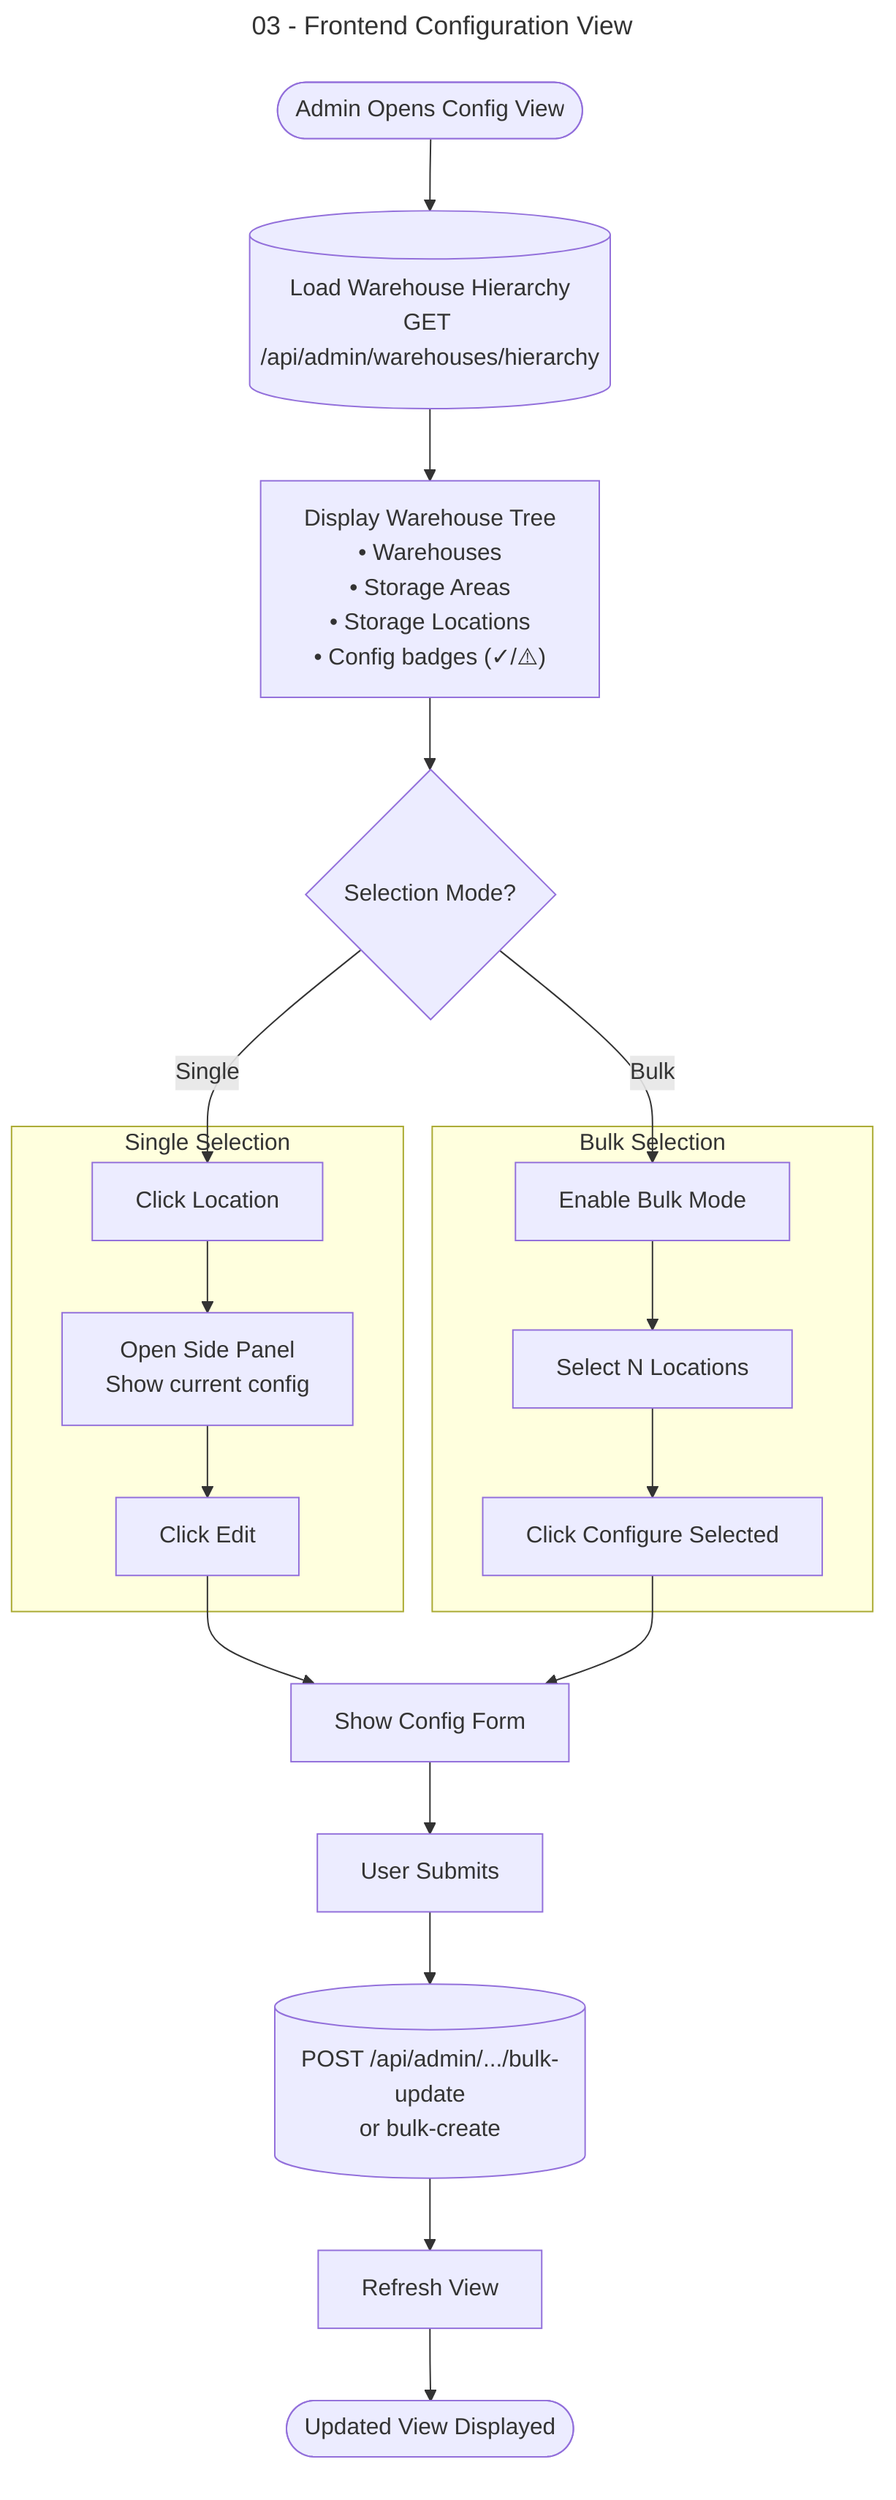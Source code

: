 ---
title: "03 - Frontend Configuration View"
mermaid_version: "v11.3.0+"
---
flowchart TB
    START@{ shape: stadium, label: "Admin Opens Config View" }
    LOAD@{ shape: cyl, label: "Load Warehouse Hierarchy
    GET /api/admin/warehouses/hierarchy" }
    DISPLAY_TREE@{ shape: rect, label: "Display Warehouse Tree
    • Warehouses
    • Storage Areas
    • Storage Locations
    • Config badges (✓/⚠️)" }
    SELECT_MODE@{ shape: diamond, label: "Selection Mode?" }

    subgraph SINGLE["Single Selection"]
        CLICK_SINGLE@{ shape: rect, label: "Click Location" }
        OPEN_PANEL@{ shape: rect, label: "Open Side Panel
        Show current config" }
        EDIT_SINGLE@{ shape: rect, label: "Click Edit" }
    end

    subgraph BULK["Bulk Selection"]
        ENABLE_BULK@{ shape: rect, label: "Enable Bulk Mode" }
        SELECT_MULTIPLE@{ shape: rect, label: "Select N Locations" }
        CONFIG_BULK@{ shape: rect, label: "Click Configure Selected" }
    end

    SHOW_FORM@{ shape: rect, label: "Show Config Form" }
    SUBMIT@{ shape: rect, label: "User Submits" }
    API_CALL@{ shape: cyl, label: "POST /api/admin/.../bulk-update
    or bulk-create" }
    REFRESH@{ shape: rect, label: "Refresh View" }
    END@{ shape: stadium, label: "Updated View Displayed" }

    START --> LOAD
    LOAD --> DISPLAY_TREE
    DISPLAY_TREE --> SELECT_MODE

    SELECT_MODE -->|Single| CLICK_SINGLE
    CLICK_SINGLE --> OPEN_PANEL
    OPEN_PANEL --> EDIT_SINGLE
    EDIT_SINGLE --> SHOW_FORM

    SELECT_MODE -->|Bulk| ENABLE_BULK
    ENABLE_BULK --> SELECT_MULTIPLE
    SELECT_MULTIPLE --> CONFIG_BULK
    CONFIG_BULK --> SHOW_FORM

    SHOW_FORM --> SUBMIT
    SUBMIT --> API_CALL
    API_CALL --> REFRESH
    REFRESH --> END